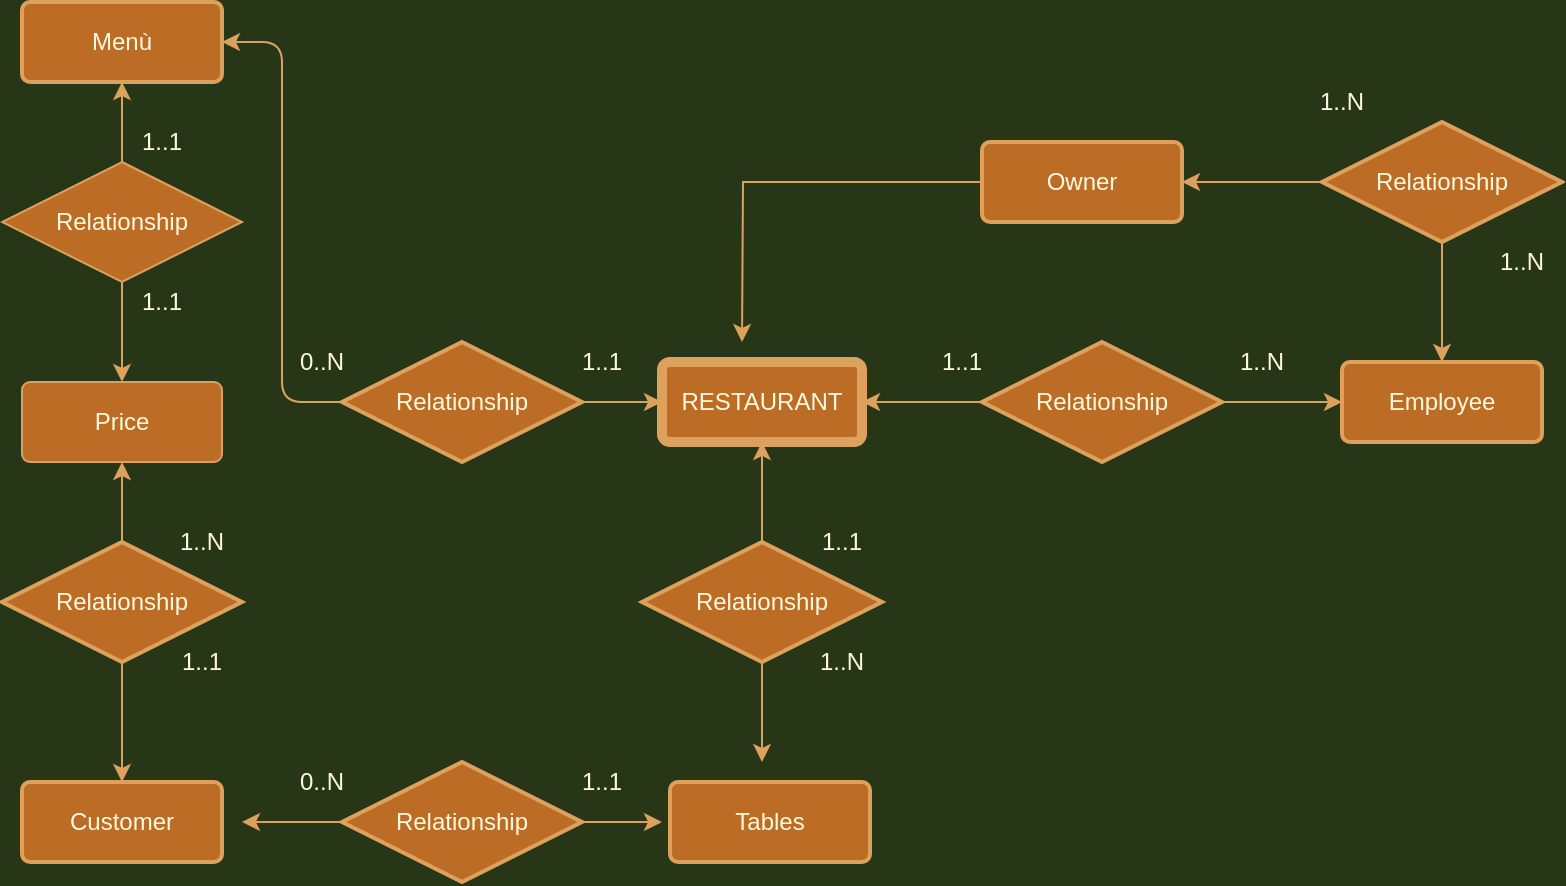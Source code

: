 <mxfile version="13.6.9" type="device"><diagram id="n7wlpk2Ob2h5OU2jITRI" name="Page-1"><mxGraphModel dx="1102" dy="582" grid="1" gridSize="10" guides="1" tooltips="1" connect="1" arrows="1" fold="1" page="1" pageScale="1" pageWidth="827" pageHeight="1169" background="#283618" math="0" shadow="0"><root><mxCell id="0"/><mxCell id="1" parent="0"/><mxCell id="kPJHIs0tptdzqV8O_kFZ-2" value="RESTAURANT" style="rounded=1;arcSize=10;whiteSpace=wrap;html=1;align=center;strokeWidth=5;fillColor=#BC6C25;strokeColor=#DDA15E;fontColor=#FEFAE0;" vertex="1" parent="1"><mxGeometry x="360" y="300" width="100" height="40" as="geometry"/></mxCell><mxCell id="kPJHIs0tptdzqV8O_kFZ-279" style="edgeStyle=orthogonalEdgeStyle;rounded=0;orthogonalLoop=1;jettySize=auto;html=1;entryX=0;entryY=0.5;entryDx=0;entryDy=0;labelBackgroundColor=#283618;strokeColor=#DDA15E;fontColor=#FEFAE0;" edge="1" parent="1" source="kPJHIs0tptdzqV8O_kFZ-277" target="kPJHIs0tptdzqV8O_kFZ-2"><mxGeometry relative="1" as="geometry"/></mxCell><mxCell id="kPJHIs0tptdzqV8O_kFZ-322" style="edgeStyle=orthogonalEdgeStyle;curved=0;rounded=1;sketch=0;orthogonalLoop=1;jettySize=auto;html=1;entryX=1;entryY=0.5;entryDx=0;entryDy=0;strokeColor=#DDA15E;fillColor=#BC6C25;fontColor=#FEFAE0;" edge="1" parent="1" source="kPJHIs0tptdzqV8O_kFZ-277" target="kPJHIs0tptdzqV8O_kFZ-280"><mxGeometry relative="1" as="geometry"/></mxCell><mxCell id="kPJHIs0tptdzqV8O_kFZ-277" value="Relationship" style="shape=rhombus;perimeter=rhombusPerimeter;whiteSpace=wrap;html=1;align=center;strokeWidth=2;fillColor=#BC6C25;strokeColor=#DDA15E;fontColor=#FEFAE0;" vertex="1" parent="1"><mxGeometry x="200" y="290" width="120" height="60" as="geometry"/></mxCell><mxCell id="kPJHIs0tptdzqV8O_kFZ-280" value="Menù" style="rounded=1;arcSize=10;whiteSpace=wrap;html=1;align=center;strokeWidth=2;fillColor=#BC6C25;strokeColor=#DDA15E;fontColor=#FEFAE0;" vertex="1" parent="1"><mxGeometry x="40" y="120" width="100" height="40" as="geometry"/></mxCell><mxCell id="kPJHIs0tptdzqV8O_kFZ-282" value="Employee" style="rounded=1;arcSize=10;whiteSpace=wrap;html=1;align=center;strokeWidth=2;fillColor=#BC6C25;strokeColor=#DDA15E;fontColor=#FEFAE0;" vertex="1" parent="1"><mxGeometry x="700" y="300" width="100" height="40" as="geometry"/></mxCell><mxCell id="kPJHIs0tptdzqV8O_kFZ-283" value="Tables" style="rounded=1;arcSize=10;whiteSpace=wrap;html=1;align=center;strokeWidth=2;fillColor=#BC6C25;strokeColor=#DDA15E;fontColor=#FEFAE0;" vertex="1" parent="1"><mxGeometry x="364" y="510" width="100" height="40" as="geometry"/></mxCell><mxCell id="kPJHIs0tptdzqV8O_kFZ-284" value="Customer" style="rounded=1;arcSize=10;whiteSpace=wrap;html=1;align=center;strokeWidth=2;fillColor=#BC6C25;strokeColor=#DDA15E;fontColor=#FEFAE0;" vertex="1" parent="1"><mxGeometry x="40" y="510" width="100" height="40" as="geometry"/></mxCell><mxCell id="kPJHIs0tptdzqV8O_kFZ-286" style="edgeStyle=orthogonalEdgeStyle;rounded=0;orthogonalLoop=1;jettySize=auto;html=1;entryX=0.5;entryY=0;entryDx=0;entryDy=0;labelBackgroundColor=#283618;strokeColor=#DDA15E;fontColor=#FEFAE0;" edge="1" parent="1" source="kPJHIs0tptdzqV8O_kFZ-285" target="kPJHIs0tptdzqV8O_kFZ-284"><mxGeometry relative="1" as="geometry"/></mxCell><mxCell id="kPJHIs0tptdzqV8O_kFZ-325" style="edgeStyle=orthogonalEdgeStyle;curved=0;rounded=1;sketch=0;orthogonalLoop=1;jettySize=auto;html=1;entryX=0.5;entryY=1;entryDx=0;entryDy=0;strokeColor=#DDA15E;fillColor=#BC6C25;fontColor=#FEFAE0;" edge="1" parent="1" source="kPJHIs0tptdzqV8O_kFZ-285" target="kPJHIs0tptdzqV8O_kFZ-319"><mxGeometry relative="1" as="geometry"/></mxCell><mxCell id="kPJHIs0tptdzqV8O_kFZ-285" value="Relationship" style="shape=rhombus;perimeter=rhombusPerimeter;whiteSpace=wrap;html=1;align=center;strokeWidth=2;fillColor=#BC6C25;strokeColor=#DDA15E;fontColor=#FEFAE0;" vertex="1" parent="1"><mxGeometry x="30" y="390" width="120" height="60" as="geometry"/></mxCell><mxCell id="kPJHIs0tptdzqV8O_kFZ-289" style="edgeStyle=orthogonalEdgeStyle;rounded=0;orthogonalLoop=1;jettySize=auto;html=1;exitX=1;exitY=0.5;exitDx=0;exitDy=0;labelBackgroundColor=#283618;strokeColor=#DDA15E;fontColor=#FEFAE0;" edge="1" parent="1" source="kPJHIs0tptdzqV8O_kFZ-288"><mxGeometry relative="1" as="geometry"><mxPoint x="360" y="530" as="targetPoint"/></mxGeometry></mxCell><mxCell id="kPJHIs0tptdzqV8O_kFZ-290" style="edgeStyle=orthogonalEdgeStyle;rounded=0;orthogonalLoop=1;jettySize=auto;html=1;exitX=0;exitY=0.5;exitDx=0;exitDy=0;labelBackgroundColor=#283618;strokeColor=#DDA15E;fontColor=#FEFAE0;" edge="1" parent="1" source="kPJHIs0tptdzqV8O_kFZ-288"><mxGeometry relative="1" as="geometry"><mxPoint x="150" y="530" as="targetPoint"/></mxGeometry></mxCell><mxCell id="kPJHIs0tptdzqV8O_kFZ-288" value="Relationship" style="shape=rhombus;perimeter=rhombusPerimeter;whiteSpace=wrap;html=1;align=center;strokeWidth=2;fillColor=#BC6C25;strokeColor=#DDA15E;fontColor=#FEFAE0;" vertex="1" parent="1"><mxGeometry x="200" y="500" width="120" height="60" as="geometry"/></mxCell><mxCell id="kPJHIs0tptdzqV8O_kFZ-292" style="edgeStyle=orthogonalEdgeStyle;rounded=0;orthogonalLoop=1;jettySize=auto;html=1;entryX=0.5;entryY=1;entryDx=0;entryDy=0;labelBackgroundColor=#283618;strokeColor=#DDA15E;fontColor=#FEFAE0;" edge="1" parent="1" source="kPJHIs0tptdzqV8O_kFZ-291" target="kPJHIs0tptdzqV8O_kFZ-2"><mxGeometry relative="1" as="geometry"/></mxCell><mxCell id="kPJHIs0tptdzqV8O_kFZ-295" style="edgeStyle=orthogonalEdgeStyle;rounded=0;orthogonalLoop=1;jettySize=auto;html=1;labelBackgroundColor=#283618;strokeColor=#DDA15E;fontColor=#FEFAE0;" edge="1" parent="1" source="kPJHIs0tptdzqV8O_kFZ-291"><mxGeometry relative="1" as="geometry"><mxPoint x="410" y="500" as="targetPoint"/></mxGeometry></mxCell><mxCell id="kPJHIs0tptdzqV8O_kFZ-291" value="Relationship" style="shape=rhombus;perimeter=rhombusPerimeter;whiteSpace=wrap;html=1;align=center;strokeWidth=2;fillColor=#BC6C25;strokeColor=#DDA15E;fontColor=#FEFAE0;" vertex="1" parent="1"><mxGeometry x="350" y="390" width="120" height="60" as="geometry"/></mxCell><mxCell id="kPJHIs0tptdzqV8O_kFZ-297" style="edgeStyle=orthogonalEdgeStyle;rounded=0;orthogonalLoop=1;jettySize=auto;html=1;entryX=0;entryY=0.5;entryDx=0;entryDy=0;labelBackgroundColor=#283618;strokeColor=#DDA15E;fontColor=#FEFAE0;" edge="1" parent="1" source="kPJHIs0tptdzqV8O_kFZ-296" target="kPJHIs0tptdzqV8O_kFZ-282"><mxGeometry relative="1" as="geometry"/></mxCell><mxCell id="kPJHIs0tptdzqV8O_kFZ-298" style="edgeStyle=orthogonalEdgeStyle;rounded=0;orthogonalLoop=1;jettySize=auto;html=1;entryX=1;entryY=0.5;entryDx=0;entryDy=0;labelBackgroundColor=#283618;strokeColor=#DDA15E;fontColor=#FEFAE0;" edge="1" parent="1" source="kPJHIs0tptdzqV8O_kFZ-296" target="kPJHIs0tptdzqV8O_kFZ-2"><mxGeometry relative="1" as="geometry"/></mxCell><mxCell id="kPJHIs0tptdzqV8O_kFZ-296" value="Relationship" style="shape=rhombus;perimeter=rhombusPerimeter;whiteSpace=wrap;html=1;align=center;strokeWidth=2;fillColor=#BC6C25;strokeColor=#DDA15E;fontColor=#FEFAE0;" vertex="1" parent="1"><mxGeometry x="520" y="290" width="120" height="60" as="geometry"/></mxCell><mxCell id="kPJHIs0tptdzqV8O_kFZ-301" style="edgeStyle=orthogonalEdgeStyle;rounded=0;orthogonalLoop=1;jettySize=auto;html=1;entryX=0.5;entryY=0;entryDx=0;entryDy=0;labelBackgroundColor=#283618;strokeColor=#DDA15E;fontColor=#FEFAE0;" edge="1" parent="1" source="kPJHIs0tptdzqV8O_kFZ-299" target="kPJHIs0tptdzqV8O_kFZ-282"><mxGeometry relative="1" as="geometry"/></mxCell><mxCell id="kPJHIs0tptdzqV8O_kFZ-302" style="edgeStyle=orthogonalEdgeStyle;rounded=0;orthogonalLoop=1;jettySize=auto;html=1;entryX=1;entryY=0.5;entryDx=0;entryDy=0;labelBackgroundColor=#283618;strokeColor=#DDA15E;fontColor=#FEFAE0;" edge="1" parent="1" source="kPJHIs0tptdzqV8O_kFZ-299" target="kPJHIs0tptdzqV8O_kFZ-300"><mxGeometry relative="1" as="geometry"/></mxCell><mxCell id="kPJHIs0tptdzqV8O_kFZ-299" value="Relationship" style="shape=rhombus;perimeter=rhombusPerimeter;whiteSpace=wrap;html=1;align=center;strokeWidth=2;fillColor=#BC6C25;strokeColor=#DDA15E;fontColor=#FEFAE0;" vertex="1" parent="1"><mxGeometry x="690" y="180" width="120" height="60" as="geometry"/></mxCell><mxCell id="kPJHIs0tptdzqV8O_kFZ-303" style="edgeStyle=orthogonalEdgeStyle;rounded=0;orthogonalLoop=1;jettySize=auto;html=1;labelBackgroundColor=#283618;strokeColor=#DDA15E;fontColor=#FEFAE0;" edge="1" parent="1" source="kPJHIs0tptdzqV8O_kFZ-300"><mxGeometry relative="1" as="geometry"><mxPoint x="400" y="290" as="targetPoint"/></mxGeometry></mxCell><mxCell id="kPJHIs0tptdzqV8O_kFZ-300" value="Owner" style="rounded=1;arcSize=10;whiteSpace=wrap;html=1;align=center;strokeWidth=2;fillColor=#BC6C25;strokeColor=#DDA15E;fontColor=#FEFAE0;" vertex="1" parent="1"><mxGeometry x="520" y="190" width="100" height="40" as="geometry"/></mxCell><mxCell id="kPJHIs0tptdzqV8O_kFZ-304" value="1..1" style="text;html=1;strokeColor=none;fillColor=none;align=center;verticalAlign=middle;whiteSpace=wrap;rounded=0;sketch=0;fontColor=#FEFAE0;" vertex="1" parent="1"><mxGeometry x="310" y="290" width="40" height="20" as="geometry"/></mxCell><mxCell id="kPJHIs0tptdzqV8O_kFZ-305" value="0..N" style="text;html=1;strokeColor=none;fillColor=none;align=center;verticalAlign=middle;whiteSpace=wrap;rounded=0;sketch=0;fontColor=#FEFAE0;" vertex="1" parent="1"><mxGeometry x="170" y="290" width="40" height="20" as="geometry"/></mxCell><mxCell id="kPJHIs0tptdzqV8O_kFZ-307" value="1..N" style="text;html=1;strokeColor=none;fillColor=none;align=center;verticalAlign=middle;whiteSpace=wrap;rounded=0;sketch=0;fontColor=#FEFAE0;" vertex="1" parent="1"><mxGeometry x="110" y="380" width="40" height="20" as="geometry"/></mxCell><mxCell id="kPJHIs0tptdzqV8O_kFZ-308" value="1..1" style="text;html=1;strokeColor=none;fillColor=none;align=center;verticalAlign=middle;whiteSpace=wrap;rounded=0;sketch=0;fontColor=#FEFAE0;" vertex="1" parent="1"><mxGeometry x="110" y="440" width="40" height="20" as="geometry"/></mxCell><mxCell id="kPJHIs0tptdzqV8O_kFZ-309" value="0..N" style="text;html=1;strokeColor=none;fillColor=none;align=center;verticalAlign=middle;whiteSpace=wrap;rounded=0;sketch=0;fontColor=#FEFAE0;" vertex="1" parent="1"><mxGeometry x="170" y="500" width="40" height="20" as="geometry"/></mxCell><mxCell id="kPJHIs0tptdzqV8O_kFZ-310" value="1..1" style="text;html=1;strokeColor=none;fillColor=none;align=center;verticalAlign=middle;whiteSpace=wrap;rounded=0;sketch=0;fontColor=#FEFAE0;" vertex="1" parent="1"><mxGeometry x="310" y="500" width="40" height="20" as="geometry"/></mxCell><mxCell id="kPJHIs0tptdzqV8O_kFZ-312" value="1..1" style="text;html=1;strokeColor=none;fillColor=none;align=center;verticalAlign=middle;whiteSpace=wrap;rounded=0;sketch=0;fontColor=#FEFAE0;" vertex="1" parent="1"><mxGeometry x="430" y="380" width="40" height="20" as="geometry"/></mxCell><mxCell id="kPJHIs0tptdzqV8O_kFZ-313" value="1..N" style="text;html=1;strokeColor=none;fillColor=none;align=center;verticalAlign=middle;whiteSpace=wrap;rounded=0;sketch=0;fontColor=#FEFAE0;" vertex="1" parent="1"><mxGeometry x="430" y="440" width="40" height="20" as="geometry"/></mxCell><mxCell id="kPJHIs0tptdzqV8O_kFZ-314" value="1..1" style="text;html=1;strokeColor=none;fillColor=none;align=center;verticalAlign=middle;whiteSpace=wrap;rounded=0;sketch=0;fontColor=#FEFAE0;" vertex="1" parent="1"><mxGeometry x="490" y="290" width="40" height="20" as="geometry"/></mxCell><mxCell id="kPJHIs0tptdzqV8O_kFZ-315" value="1..N" style="text;html=1;strokeColor=none;fillColor=none;align=center;verticalAlign=middle;whiteSpace=wrap;rounded=0;sketch=0;fontColor=#FEFAE0;" vertex="1" parent="1"><mxGeometry x="640" y="290" width="40" height="20" as="geometry"/></mxCell><mxCell id="kPJHIs0tptdzqV8O_kFZ-316" value="1..N" style="text;html=1;strokeColor=none;fillColor=none;align=center;verticalAlign=middle;whiteSpace=wrap;rounded=0;sketch=0;fontColor=#FEFAE0;" vertex="1" parent="1"><mxGeometry x="680" y="160" width="40" height="20" as="geometry"/></mxCell><mxCell id="kPJHIs0tptdzqV8O_kFZ-317" value="1..N" style="text;html=1;strokeColor=none;fillColor=none;align=center;verticalAlign=middle;whiteSpace=wrap;rounded=0;sketch=0;fontColor=#FEFAE0;" vertex="1" parent="1"><mxGeometry x="770" y="240" width="40" height="20" as="geometry"/></mxCell><mxCell id="kPJHIs0tptdzqV8O_kFZ-323" style="edgeStyle=orthogonalEdgeStyle;curved=0;rounded=1;sketch=0;orthogonalLoop=1;jettySize=auto;html=1;entryX=0.5;entryY=1;entryDx=0;entryDy=0;strokeColor=#DDA15E;fillColor=#BC6C25;fontColor=#FEFAE0;" edge="1" parent="1" source="kPJHIs0tptdzqV8O_kFZ-318" target="kPJHIs0tptdzqV8O_kFZ-280"><mxGeometry relative="1" as="geometry"/></mxCell><mxCell id="kPJHIs0tptdzqV8O_kFZ-324" style="edgeStyle=orthogonalEdgeStyle;curved=0;rounded=1;sketch=0;orthogonalLoop=1;jettySize=auto;html=1;entryX=0.5;entryY=0;entryDx=0;entryDy=0;strokeColor=#DDA15E;fillColor=#BC6C25;fontColor=#FEFAE0;" edge="1" parent="1" source="kPJHIs0tptdzqV8O_kFZ-318" target="kPJHIs0tptdzqV8O_kFZ-319"><mxGeometry relative="1" as="geometry"/></mxCell><mxCell id="kPJHIs0tptdzqV8O_kFZ-318" value="Relationship" style="shape=rhombus;perimeter=rhombusPerimeter;whiteSpace=wrap;html=1;align=center;rounded=0;sketch=0;strokeColor=#DDA15E;fillColor=#BC6C25;fontColor=#FEFAE0;" vertex="1" parent="1"><mxGeometry x="30" y="200" width="120" height="60" as="geometry"/></mxCell><mxCell id="kPJHIs0tptdzqV8O_kFZ-319" value="Price" style="rounded=1;arcSize=10;whiteSpace=wrap;html=1;align=center;sketch=0;strokeColor=#DDA15E;fillColor=#BC6C25;fontColor=#FEFAE0;" vertex="1" parent="1"><mxGeometry x="40" y="310" width="100" height="40" as="geometry"/></mxCell><mxCell id="kPJHIs0tptdzqV8O_kFZ-326" value="1..1" style="text;html=1;strokeColor=none;fillColor=none;align=center;verticalAlign=middle;whiteSpace=wrap;rounded=0;sketch=0;fontColor=#FEFAE0;" vertex="1" parent="1"><mxGeometry x="90" y="180" width="40" height="20" as="geometry"/></mxCell><mxCell id="kPJHIs0tptdzqV8O_kFZ-327" value="1..1" style="text;html=1;strokeColor=none;fillColor=none;align=center;verticalAlign=middle;whiteSpace=wrap;rounded=0;sketch=0;fontColor=#FEFAE0;" vertex="1" parent="1"><mxGeometry x="90" y="260" width="40" height="20" as="geometry"/></mxCell></root></mxGraphModel></diagram></mxfile>
